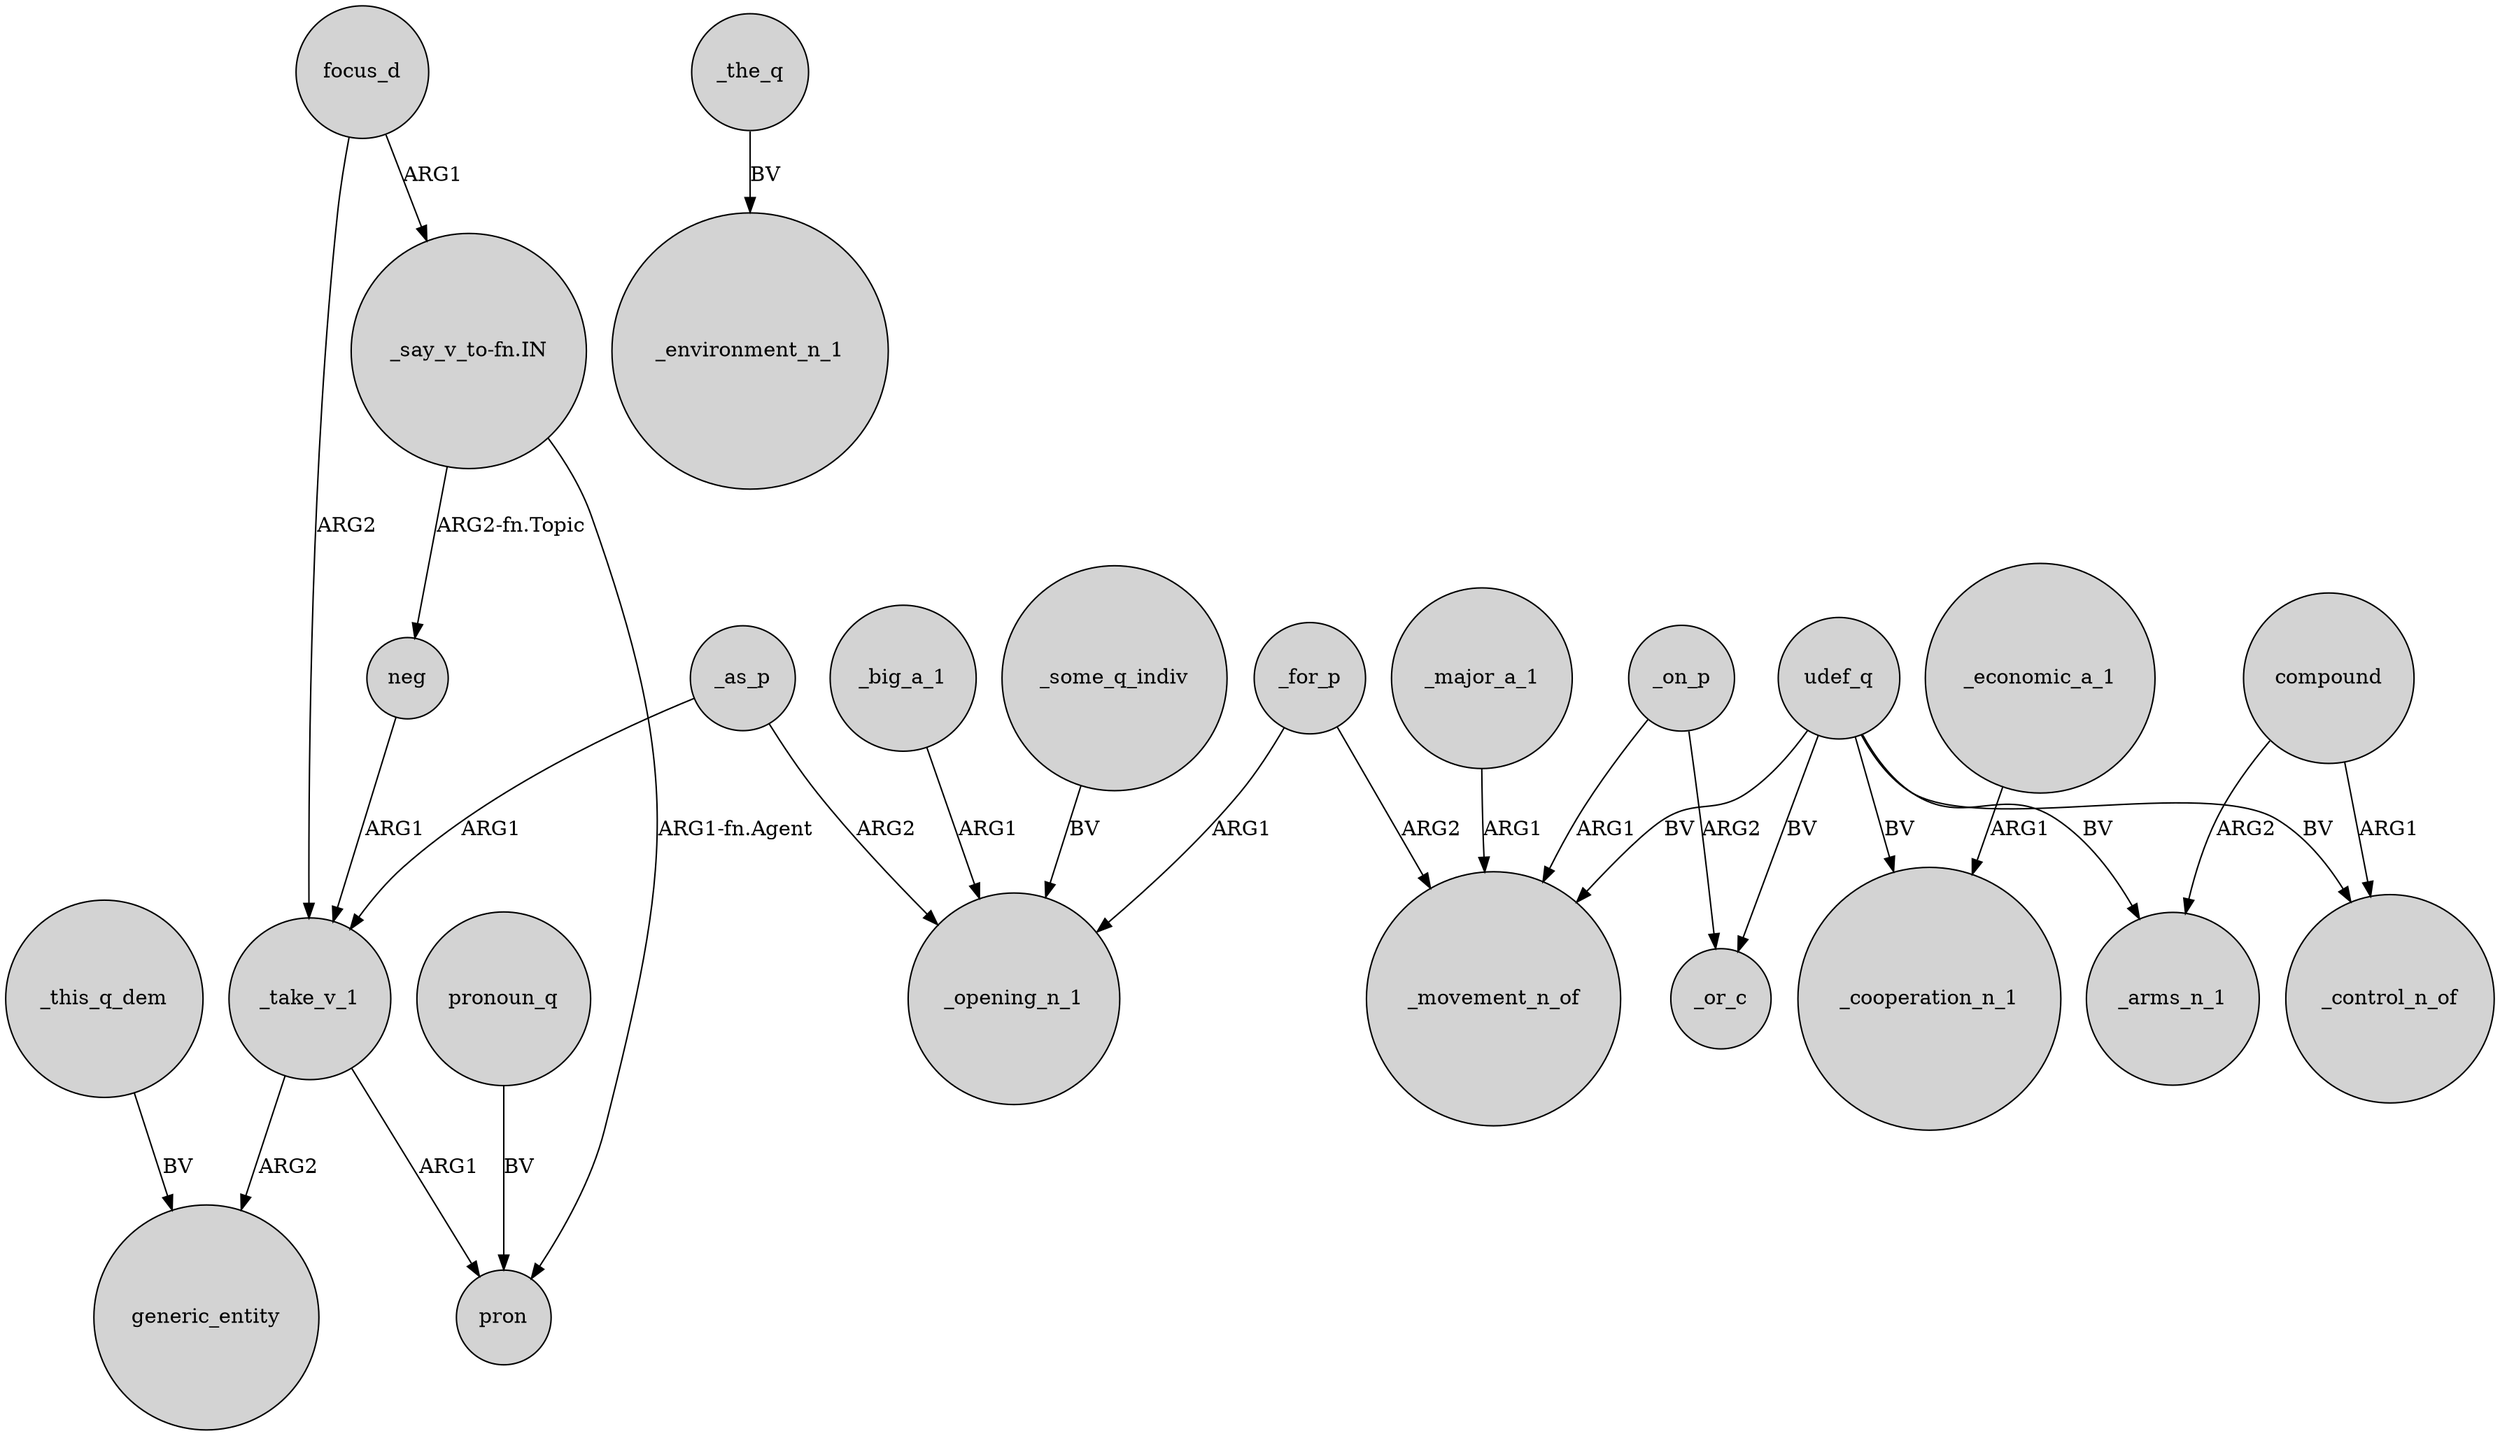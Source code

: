 digraph {
	node [shape=circle style=filled]
	focus_d -> _take_v_1 [label=ARG2]
	_take_v_1 -> generic_entity [label=ARG2]
	_the_q -> _environment_n_1 [label=BV]
	udef_q -> _movement_n_of [label=BV]
	_for_p -> _opening_n_1 [label=ARG1]
	udef_q -> _control_n_of [label=BV]
	compound -> _arms_n_1 [label=ARG2]
	_some_q_indiv -> _opening_n_1 [label=BV]
	_take_v_1 -> pron [label=ARG1]
	udef_q -> _or_c [label=BV]
	udef_q -> _arms_n_1 [label=BV]
	_as_p -> _opening_n_1 [label=ARG2]
	neg -> _take_v_1 [label=ARG1]
	_economic_a_1 -> _cooperation_n_1 [label=ARG1]
	pronoun_q -> pron [label=BV]
	_on_p -> _or_c [label=ARG2]
	_this_q_dem -> generic_entity [label=BV]
	_big_a_1 -> _opening_n_1 [label=ARG1]
	compound -> _control_n_of [label=ARG1]
	_for_p -> _movement_n_of [label=ARG2]
	udef_q -> _cooperation_n_1 [label=BV]
	_as_p -> _take_v_1 [label=ARG1]
	"_say_v_to-fn.IN" -> pron [label="ARG1-fn.Agent"]
	"_say_v_to-fn.IN" -> neg [label="ARG2-fn.Topic"]
	_on_p -> _movement_n_of [label=ARG1]
	_major_a_1 -> _movement_n_of [label=ARG1]
	focus_d -> "_say_v_to-fn.IN" [label=ARG1]
}
